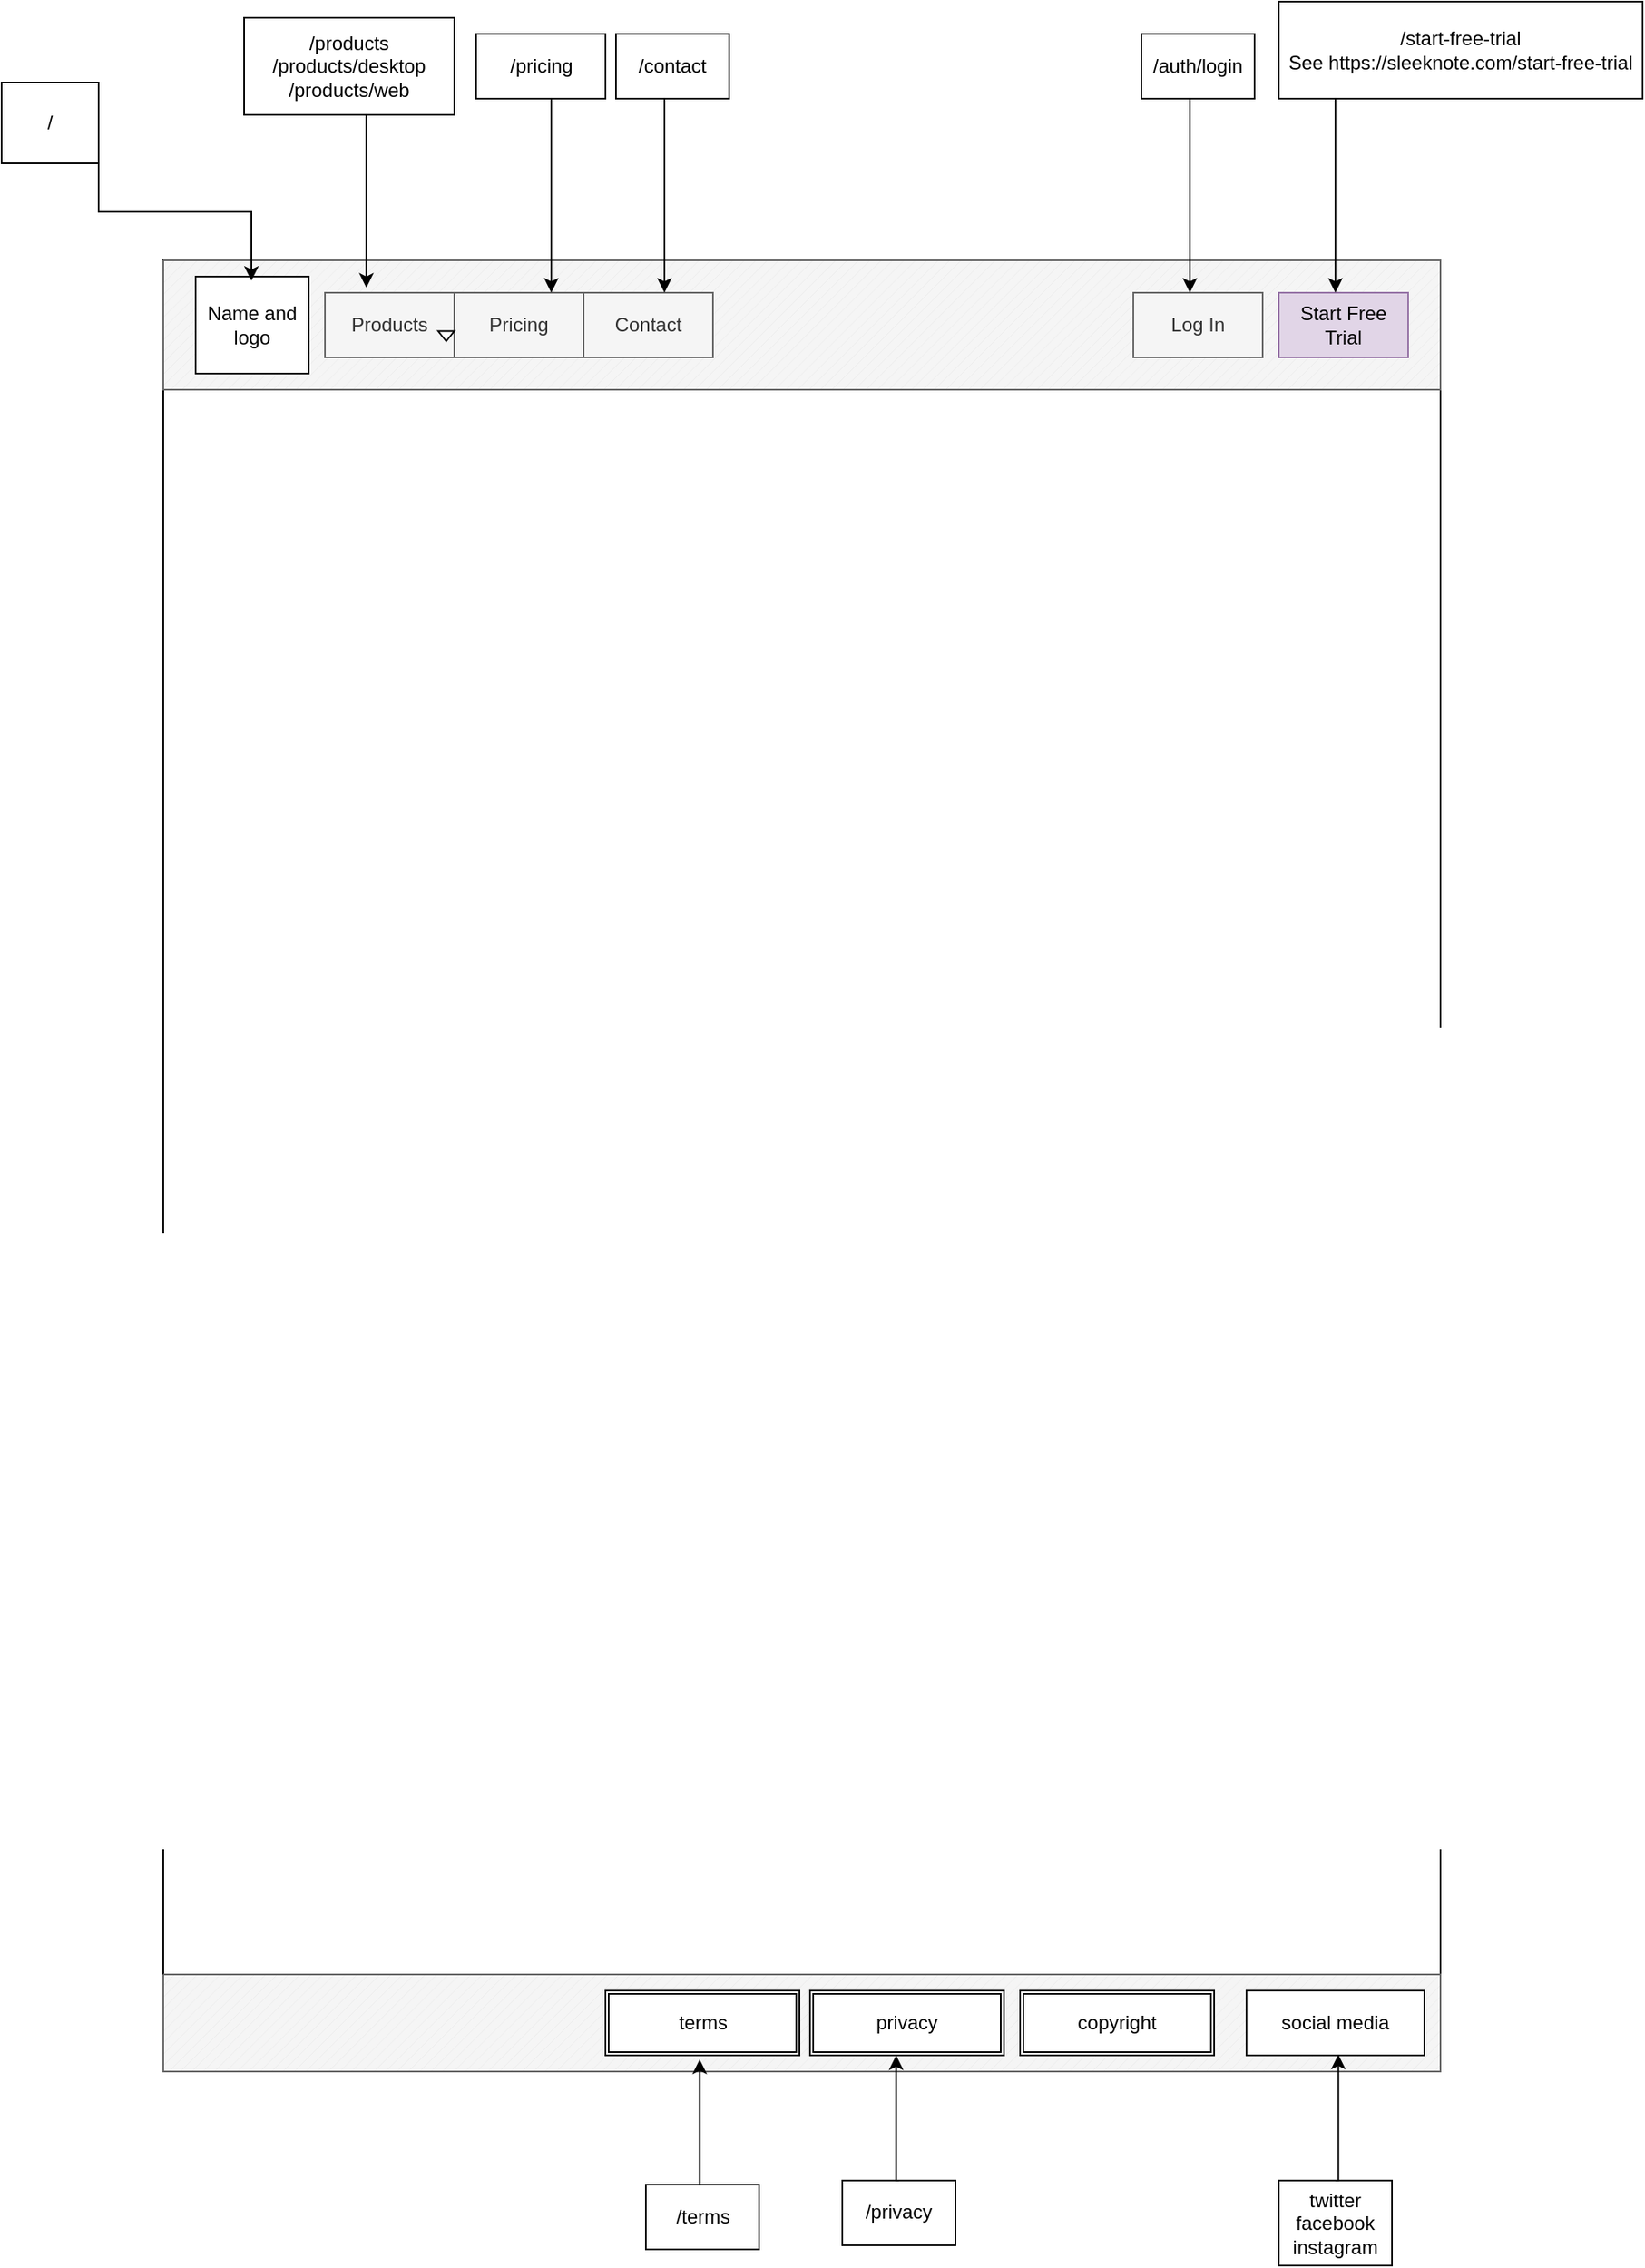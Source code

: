 <mxfile version="15.4.0" type="device" pages="3"><diagram id="dLgFMariwa5zLw1o20gw" name="Home (signed out)"><mxGraphModel dx="9075" dy="5817" grid="1" gridSize="10" guides="1" tooltips="1" connect="1" arrows="1" fold="1" page="1" pageScale="1" pageWidth="827" pageHeight="1169" math="0" shadow="0"><root><mxCell id="0"/><mxCell id="1" parent="0"/><mxCell id="Wx4L-UDBHPI-MRsPZ1q0-1" value="" style="rounded=0;whiteSpace=wrap;html=1;" parent="1" vertex="1"><mxGeometry x="20" y="-470" width="790" height="1120" as="geometry"/></mxCell><mxCell id="Wx4L-UDBHPI-MRsPZ1q0-4" value="" style="verticalLabelPosition=bottom;verticalAlign=top;html=1;shape=mxgraph.basic.patternFillRect;fillStyle=diag;step=5;fillStrokeWidth=0.2;fillStrokeColor=#dddddd;fillColor=#f5f5f5;strokeColor=#666666;fontColor=#333333;" parent="1" vertex="1"><mxGeometry x="20" y="-470" width="790" height="80" as="geometry"/></mxCell><mxCell id="Wx4L-UDBHPI-MRsPZ1q0-5" value="" style="verticalLabelPosition=bottom;verticalAlign=top;html=1;shape=mxgraph.basic.patternFillRect;fillStyle=diag;step=5;fillStrokeWidth=0.2;fillStrokeColor=#dddddd;fillColor=#f5f5f5;strokeColor=#666666;fontColor=#333333;" parent="1" vertex="1"><mxGeometry x="20" y="590" width="790" height="60" as="geometry"/></mxCell><mxCell id="Wx4L-UDBHPI-MRsPZ1q0-6" value="copyright" style="shape=ext;double=1;rounded=0;whiteSpace=wrap;html=1;" parent="1" vertex="1"><mxGeometry x="550" y="600" width="120" height="40" as="geometry"/></mxCell><mxCell id="Wx4L-UDBHPI-MRsPZ1q0-7" value="social media" style="rounded=0;whiteSpace=wrap;html=1;" parent="1" vertex="1"><mxGeometry x="690" y="600" width="110" height="40" as="geometry"/></mxCell><mxCell id="Wx4L-UDBHPI-MRsPZ1q0-8" value="Name and logo" style="rounded=0;whiteSpace=wrap;html=1;" parent="1" vertex="1"><mxGeometry x="40" y="-460" width="70" height="60" as="geometry"/></mxCell><mxCell id="Wx4L-UDBHPI-MRsPZ1q0-9" value="Start Free Trial" style="rounded=0;whiteSpace=wrap;html=1;fillColor=#e1d5e7;strokeColor=#9673a6;" parent="1" vertex="1"><mxGeometry x="710" y="-450" width="80" height="40" as="geometry"/></mxCell><mxCell id="Wx4L-UDBHPI-MRsPZ1q0-10" value="Log In" style="rounded=0;whiteSpace=wrap;html=1;fillColor=#f5f5f5;strokeColor=#666666;fontColor=#333333;" parent="1" vertex="1"><mxGeometry x="620" y="-450" width="80" height="40" as="geometry"/></mxCell><mxCell id="Wx4L-UDBHPI-MRsPZ1q0-11" value="Contact" style="rounded=0;whiteSpace=wrap;html=1;fillColor=#f5f5f5;strokeColor=#666666;fontColor=#333333;" parent="1" vertex="1"><mxGeometry x="280" y="-450" width="80" height="40" as="geometry"/></mxCell><mxCell id="Wx4L-UDBHPI-MRsPZ1q0-12" value="Products" style="rounded=0;whiteSpace=wrap;html=1;fillColor=#f5f5f5;strokeColor=#666666;fontColor=#333333;" parent="1" vertex="1"><mxGeometry x="120" y="-450" width="80" height="40" as="geometry"/></mxCell><mxCell id="Wx4L-UDBHPI-MRsPZ1q0-13" value="Pricing" style="rounded=0;whiteSpace=wrap;html=1;fillColor=#f5f5f5;strokeColor=#666666;fontColor=#333333;" parent="1" vertex="1"><mxGeometry x="200" y="-450" width="80" height="40" as="geometry"/></mxCell><mxCell id="Wx4L-UDBHPI-MRsPZ1q0-17" value="" style="html=1;shadow=0;dashed=0;align=center;verticalAlign=middle;shape=mxgraph.arrows2.arrow;dy=0.67;dx=20;notch=0;rotation=90;" parent="1" vertex="1"><mxGeometry x="191.88" y="-428.12" width="6.25" height="10" as="geometry"/></mxCell><mxCell id="Wx4L-UDBHPI-MRsPZ1q0-19" value="terms" style="shape=ext;double=1;rounded=0;whiteSpace=wrap;html=1;" parent="1" vertex="1"><mxGeometry x="293.5" y="600" width="120" height="40" as="geometry"/></mxCell><mxCell id="Wx4L-UDBHPI-MRsPZ1q0-20" value="privacy" style="shape=ext;double=1;rounded=0;whiteSpace=wrap;html=1;" parent="1" vertex="1"><mxGeometry x="420" y="600" width="120" height="40" as="geometry"/></mxCell><mxCell id="KCg6EmRjeBGLBa3JVD99-5" style="edgeStyle=orthogonalEdgeStyle;rounded=0;orthogonalLoop=1;jettySize=auto;html=1;exitX=1;exitY=1;exitDx=0;exitDy=0;entryX=0.069;entryY=0.157;entryDx=0;entryDy=0;entryPerimeter=0;" parent="1" source="KCg6EmRjeBGLBa3JVD99-3" target="Wx4L-UDBHPI-MRsPZ1q0-4" edge="1"><mxGeometry relative="1" as="geometry"/></mxCell><mxCell id="KCg6EmRjeBGLBa3JVD99-3" value="/" style="rounded=0;whiteSpace=wrap;html=1;" parent="1" vertex="1"><mxGeometry x="-80" y="-580" width="60" height="50" as="geometry"/></mxCell><mxCell id="KCg6EmRjeBGLBa3JVD99-4" value="" style="edgeStyle=segmentEdgeStyle;endArrow=classic;html=1;rounded=0;entryX=0.159;entryY=0.211;entryDx=0;entryDy=0;entryPerimeter=0;" parent="1" target="Wx4L-UDBHPI-MRsPZ1q0-4" edge="1"><mxGeometry width="50" height="50" relative="1" as="geometry"><mxPoint x="160" y="-610" as="sourcePoint"/><mxPoint x="210" y="-660" as="targetPoint"/></mxGeometry></mxCell><mxCell id="KCg6EmRjeBGLBa3JVD99-6" value="/products&lt;br&gt;/products/desktop&lt;br&gt;/products/web" style="rounded=0;whiteSpace=wrap;html=1;" parent="1" vertex="1"><mxGeometry x="70" y="-620" width="130" height="60" as="geometry"/></mxCell><mxCell id="KCg6EmRjeBGLBa3JVD99-7" value="/contact" style="rounded=0;whiteSpace=wrap;html=1;" parent="1" vertex="1"><mxGeometry x="300" y="-610" width="70" height="40" as="geometry"/></mxCell><mxCell id="KCg6EmRjeBGLBa3JVD99-8" value="/pricing" style="rounded=0;whiteSpace=wrap;html=1;" parent="1" vertex="1"><mxGeometry x="213.5" y="-610" width="80" height="40" as="geometry"/></mxCell><mxCell id="KCg6EmRjeBGLBa3JVD99-9" value="" style="edgeStyle=segmentEdgeStyle;endArrow=classic;html=1;rounded=0;" parent="1" edge="1"><mxGeometry width="50" height="50" relative="1" as="geometry"><mxPoint x="274.42" y="-570" as="sourcePoint"/><mxPoint x="260" y="-450" as="targetPoint"/></mxGeometry></mxCell><mxCell id="KCg6EmRjeBGLBa3JVD99-10" value="" style="edgeStyle=segmentEdgeStyle;endArrow=classic;html=1;rounded=0;" parent="1" edge="1"><mxGeometry width="50" height="50" relative="1" as="geometry"><mxPoint x="344.42" y="-570" as="sourcePoint"/><mxPoint x="330.0" y="-450" as="targetPoint"/></mxGeometry></mxCell><mxCell id="KCg6EmRjeBGLBa3JVD99-11" value="/auth/login" style="rounded=0;whiteSpace=wrap;html=1;" parent="1" vertex="1"><mxGeometry x="625" y="-610" width="70" height="40" as="geometry"/></mxCell><mxCell id="KCg6EmRjeBGLBa3JVD99-12" value="" style="edgeStyle=segmentEdgeStyle;endArrow=classic;html=1;rounded=0;" parent="1" edge="1"><mxGeometry width="50" height="50" relative="1" as="geometry"><mxPoint x="669.42" y="-570" as="sourcePoint"/><mxPoint x="655.0" y="-450" as="targetPoint"/></mxGeometry></mxCell><mxCell id="KCg6EmRjeBGLBa3JVD99-13" value="/start-free-trial&lt;br&gt;See&amp;nbsp;https://sleeknote.com/start-free-trial" style="rounded=0;whiteSpace=wrap;html=1;" parent="1" vertex="1"><mxGeometry x="710" y="-630" width="225" height="60" as="geometry"/></mxCell><mxCell id="KCg6EmRjeBGLBa3JVD99-14" value="" style="edgeStyle=segmentEdgeStyle;endArrow=classic;html=1;rounded=0;" parent="1" edge="1"><mxGeometry width="50" height="50" relative="1" as="geometry"><mxPoint x="759.42" y="-570" as="sourcePoint"/><mxPoint x="745.0" y="-450" as="targetPoint"/></mxGeometry></mxCell><mxCell id="wJmZRMjQ0qtdKdgeZeqU-1" value="/terms" style="rounded=0;whiteSpace=wrap;html=1;" parent="1" vertex="1"><mxGeometry x="318.5" y="720" width="70" height="40" as="geometry"/></mxCell><mxCell id="wJmZRMjQ0qtdKdgeZeqU-2" value="" style="edgeStyle=segmentEdgeStyle;endArrow=classic;html=1;rounded=0;entryX=0.42;entryY=0.876;entryDx=0;entryDy=0;entryPerimeter=0;exitX=0.5;exitY=0;exitDx=0;exitDy=0;" parent="1" source="wJmZRMjQ0qtdKdgeZeqU-1" target="Wx4L-UDBHPI-MRsPZ1q0-5" edge="1"><mxGeometry width="50" height="50" relative="1" as="geometry"><mxPoint x="362.92" y="760" as="sourcePoint"/><mxPoint x="348.5" y="880" as="targetPoint"/></mxGeometry></mxCell><mxCell id="wJmZRMjQ0qtdKdgeZeqU-3" value="twitter&lt;br&gt;facebook&lt;br&gt;instagram" style="rounded=0;whiteSpace=wrap;html=1;" parent="1" vertex="1"><mxGeometry x="710" y="717.44" width="70" height="52.56" as="geometry"/></mxCell><mxCell id="wJmZRMjQ0qtdKdgeZeqU-4" value="" style="edgeStyle=segmentEdgeStyle;endArrow=classic;html=1;rounded=0;exitX=0.5;exitY=0;exitDx=0;exitDy=0;entryX=0.92;entryY=0.825;entryDx=0;entryDy=0;entryPerimeter=0;" parent="1" source="wJmZRMjQ0qtdKdgeZeqU-3" target="Wx4L-UDBHPI-MRsPZ1q0-5" edge="1"><mxGeometry width="50" height="50" relative="1" as="geometry"><mxPoint x="372.92" y="770" as="sourcePoint"/><mxPoint x="605" y="660" as="targetPoint"/></mxGeometry></mxCell><mxCell id="wJmZRMjQ0qtdKdgeZeqU-5" value="/privacy" style="rounded=0;whiteSpace=wrap;html=1;" parent="1" vertex="1"><mxGeometry x="440" y="717.44" width="70" height="40" as="geometry"/></mxCell><mxCell id="wJmZRMjQ0qtdKdgeZeqU-6" value="" style="edgeStyle=segmentEdgeStyle;endArrow=classic;html=1;rounded=0;entryX=0.42;entryY=0.876;entryDx=0;entryDy=0;entryPerimeter=0;exitX=0.5;exitY=0;exitDx=0;exitDy=0;" parent="1" source="wJmZRMjQ0qtdKdgeZeqU-5" edge="1"><mxGeometry width="50" height="50" relative="1" as="geometry"><mxPoint x="484.42" y="757.44" as="sourcePoint"/><mxPoint x="473.3" y="640" as="targetPoint"/></mxGeometry></mxCell></root></mxGraphModel></diagram><diagram id="WvrAbFd9st4iNHEBidWA" name="Home (signed in)"><mxGraphModel dx="3437" dy="1937" grid="1" gridSize="10" guides="1" tooltips="1" connect="1" arrows="1" fold="1" page="1" pageScale="1" pageWidth="827" pageHeight="1169" math="0" shadow="0"><root><mxCell id="S4Beda2EO0Pa4fg0RHHK-0"/><mxCell id="S4Beda2EO0Pa4fg0RHHK-1" parent="S4Beda2EO0Pa4fg0RHHK-0"/><mxCell id="j_q7yGHRQnLbzGqN-Mhd-0" value="" style="rounded=0;whiteSpace=wrap;html=1;" parent="S4Beda2EO0Pa4fg0RHHK-1" vertex="1"><mxGeometry x="20" y="20" width="790" height="1120" as="geometry"/></mxCell><mxCell id="j_q7yGHRQnLbzGqN-Mhd-1" value="" style="verticalLabelPosition=bottom;verticalAlign=top;html=1;shape=mxgraph.basic.patternFillRect;fillStyle=diag;step=5;fillStrokeWidth=0.2;fillStrokeColor=#dddddd;fillColor=#f5f5f5;strokeColor=#666666;fontColor=#333333;" parent="S4Beda2EO0Pa4fg0RHHK-1" vertex="1"><mxGeometry x="20" y="20" width="790" height="80" as="geometry"/></mxCell><mxCell id="j_q7yGHRQnLbzGqN-Mhd-3" value="Avatar" style="ellipse;whiteSpace=wrap;html=1;aspect=fixed;" parent="S4Beda2EO0Pa4fg0RHHK-1" vertex="1"><mxGeometry x="730" y="30" width="60" height="60" as="geometry"/></mxCell><mxCell id="x1MfL0k7d65pvsKK4xZ2-0" value="Hamburger" style="rounded=0;whiteSpace=wrap;html=1;" parent="S4Beda2EO0Pa4fg0RHHK-1" vertex="1"><mxGeometry x="30" y="30" width="70" height="60" as="geometry"/></mxCell><mxCell id="AnflMev6qG_McNvZtmub-0" value="" style="whiteSpace=wrap;html=1;aspect=fixed;" parent="S4Beda2EO0Pa4fg0RHHK-1" vertex="1"><mxGeometry x="890" y="120" width="140" height="140" as="geometry"/></mxCell><mxCell id="AnflMev6qG_McNvZtmub-1" value="" style="endArrow=classic;html=1;rounded=0;edgeStyle=orthogonalEdgeStyle;entryX=0.5;entryY=0;entryDx=0;entryDy=0;" parent="S4Beda2EO0Pa4fg0RHHK-1" target="AnflMev6qG_McNvZtmub-0" edge="1"><mxGeometry relative="1" as="geometry"><mxPoint x="790" y="70" as="sourcePoint"/><mxPoint x="890" y="70" as="targetPoint"/></mxGeometry></mxCell><mxCell id="AnflMev6qG_McNvZtmub-2" value="On click" style="edgeLabel;resizable=0;html=1;align=center;verticalAlign=middle;" parent="AnflMev6qG_McNvZtmub-1" connectable="0" vertex="1"><mxGeometry relative="1" as="geometry"/></mxCell><mxCell id="AnflMev6qG_McNvZtmub-4" value="Settings" style="rounded=0;whiteSpace=wrap;html=1;strokeColor=none;" parent="S4Beda2EO0Pa4fg0RHHK-1" vertex="1"><mxGeometry x="895" y="130" width="130" height="30" as="geometry"/></mxCell><mxCell id="AnflMev6qG_McNvZtmub-5" value="About" style="rounded=0;whiteSpace=wrap;html=1;strokeColor=none;perimeterSpacing=0;" parent="S4Beda2EO0Pa4fg0RHHK-1" vertex="1"><mxGeometry x="895" y="170" width="130" height="40" as="geometry"/></mxCell><mxCell id="AnflMev6qG_McNvZtmub-6" value="Logout" style="rounded=0;whiteSpace=wrap;html=1;strokeColor=none;fillColor=default;" parent="S4Beda2EO0Pa4fg0RHHK-1" vertex="1"><mxGeometry x="895" y="210" width="130" height="40" as="geometry"/></mxCell><mxCell id="AnflMev6qG_McNvZtmub-7" value="" style="line;strokeWidth=4;html=1;perimeter=backbonePerimeter;points=[];outlineConnect=0;fillColor=default;" parent="S4Beda2EO0Pa4fg0RHHK-1" vertex="1"><mxGeometry x="890" y="150" width="140" height="20" as="geometry"/></mxCell><mxCell id="AnflMev6qG_McNvZtmub-9" value="Recipya - [app section]" style="rounded=0;whiteSpace=wrap;html=1;strokeColor=default;fillColor=default;" parent="S4Beda2EO0Pa4fg0RHHK-1" vertex="1"><mxGeometry x="110" y="30" width="130" height="60" as="geometry"/></mxCell><mxCell id="AnflMev6qG_McNvZtmub-11" value="Sidebar" style="rounded=0;whiteSpace=wrap;html=1;strokeColor=default;fillColor=default;" parent="S4Beda2EO0Pa4fg0RHHK-1" vertex="1"><mxGeometry x="20" y="100" width="50" height="1040" as="geometry"/></mxCell><mxCell id="jmraECvUNHm-0uHEmPdR-0" value="/settings" style="rounded=0;whiteSpace=wrap;html=1;" parent="S4Beda2EO0Pa4fg0RHHK-1" vertex="1"><mxGeometry x="1100" y="120" width="70" height="40" as="geometry"/></mxCell><mxCell id="jmraECvUNHm-0uHEmPdR-1" value="" style="edgeStyle=segmentEdgeStyle;endArrow=classic;html=1;rounded=0;exitX=0;exitY=0.5;exitDx=0;exitDy=0;" parent="S4Beda2EO0Pa4fg0RHHK-1" source="jmraECvUNHm-0uHEmPdR-0" edge="1"><mxGeometry width="50" height="50" relative="1" as="geometry"><mxPoint x="1144.42" y="160" as="sourcePoint"/><mxPoint x="1031" y="141" as="targetPoint"/><Array as="points"><mxPoint x="1040" y="140"/><mxPoint x="1040" y="141"/><mxPoint x="1031" y="141"/></Array></mxGeometry></mxCell><mxCell id="jmraECvUNHm-0uHEmPdR-2" value="opens about modal&amp;nbsp;" style="rounded=0;whiteSpace=wrap;html=1;" parent="S4Beda2EO0Pa4fg0RHHK-1" vertex="1"><mxGeometry x="1100" y="170" width="70" height="40" as="geometry"/></mxCell><mxCell id="jmraECvUNHm-0uHEmPdR-3" value="" style="edgeStyle=segmentEdgeStyle;endArrow=classic;html=1;rounded=0;exitX=0;exitY=0.5;exitDx=0;exitDy=0;entryX=1;entryY=0.5;entryDx=0;entryDy=0;" parent="S4Beda2EO0Pa4fg0RHHK-1" source="jmraECvUNHm-0uHEmPdR-2" target="AnflMev6qG_McNvZtmub-5" edge="1"><mxGeometry width="50" height="50" relative="1" as="geometry"><mxPoint x="1154.42" y="170" as="sourcePoint"/><mxPoint x="1041" y="151" as="targetPoint"/><Array as="points"><mxPoint x="1040" y="190"/><mxPoint x="1040" y="190"/></Array></mxGeometry></mxCell><mxCell id="jmraECvUNHm-0uHEmPdR-4" value="/auth/logout" style="rounded=0;whiteSpace=wrap;html=1;" parent="S4Beda2EO0Pa4fg0RHHK-1" vertex="1"><mxGeometry x="1100" y="220" width="70" height="40" as="geometry"/></mxCell><mxCell id="jmraECvUNHm-0uHEmPdR-5" value="" style="edgeStyle=segmentEdgeStyle;endArrow=classic;html=1;rounded=0;exitX=0;exitY=0.5;exitDx=0;exitDy=0;" parent="S4Beda2EO0Pa4fg0RHHK-1" source="jmraECvUNHm-0uHEmPdR-4" edge="1"><mxGeometry width="50" height="50" relative="1" as="geometry"><mxPoint x="1144.42" y="260" as="sourcePoint"/><mxPoint x="1031" y="241" as="targetPoint"/><Array as="points"><mxPoint x="1040" y="240"/><mxPoint x="1040" y="241"/><mxPoint x="1031" y="241"/></Array></mxGeometry></mxCell></root></mxGraphModel></diagram><diagram id="GM7zW5RrUbYWEpP6UF92" name="/browse"><mxGraphModel dx="4264" dy="3106" grid="1" gridSize="10" guides="1" tooltips="1" connect="1" arrows="1" fold="1" page="1" pageScale="1" pageWidth="827" pageHeight="1169" math="0" shadow="0"><root><mxCell id="NoCZh8OVuuNbJU6_4WpY-0"/><mxCell id="NoCZh8OVuuNbJU6_4WpY-1" parent="NoCZh8OVuuNbJU6_4WpY-0"/><mxCell id="91CxZ7bhMt38k1b_Xm0h-0" value="" style="rounded=0;whiteSpace=wrap;html=1;" vertex="1" parent="NoCZh8OVuuNbJU6_4WpY-1"><mxGeometry x="-310" y="-620" width="790" height="1120" as="geometry"/></mxCell><mxCell id="91CxZ7bhMt38k1b_Xm0h-1" value="" style="verticalLabelPosition=bottom;verticalAlign=top;html=1;shape=mxgraph.basic.patternFillRect;fillStyle=diag;step=5;fillStrokeWidth=0.2;fillStrokeColor=#dddddd;fillColor=#f5f5f5;strokeColor=#666666;fontColor=#333333;" vertex="1" parent="NoCZh8OVuuNbJU6_4WpY-1"><mxGeometry x="-310" y="-620" width="790" height="80" as="geometry"/></mxCell><mxCell id="91CxZ7bhMt38k1b_Xm0h-2" value="Avatar" style="ellipse;whiteSpace=wrap;html=1;aspect=fixed;" vertex="1" parent="NoCZh8OVuuNbJU6_4WpY-1"><mxGeometry x="400" y="-610" width="60" height="60" as="geometry"/></mxCell><mxCell id="91CxZ7bhMt38k1b_Xm0h-3" value="Hamburger" style="rounded=0;whiteSpace=wrap;html=1;" vertex="1" parent="NoCZh8OVuuNbJU6_4WpY-1"><mxGeometry x="-300" y="-610" width="70" height="60" as="geometry"/></mxCell><mxCell id="91CxZ7bhMt38k1b_Xm0h-4" value="No recipes" style="rounded=0;whiteSpace=wrap;html=1;" vertex="1" parent="NoCZh8OVuuNbJU6_4WpY-1"><mxGeometry x="-90" y="-720" width="430" height="60" as="geometry"/></mxCell><mxCell id="91CxZ7bhMt38k1b_Xm0h-12" value="Recipya - [app section]" style="rounded=0;whiteSpace=wrap;html=1;strokeColor=default;fillColor=default;" vertex="1" parent="NoCZh8OVuuNbJU6_4WpY-1"><mxGeometry x="-220" y="-610" width="130" height="60" as="geometry"/></mxCell><mxCell id="7z3Xa4o2-sANiJnLZHmL-0" value="" style="rounded=0;whiteSpace=wrap;html=1;" vertex="1" parent="NoCZh8OVuuNbJU6_4WpY-1"><mxGeometry x="530" y="-630" width="790" height="1120" as="geometry"/></mxCell><mxCell id="7z3Xa4o2-sANiJnLZHmL-1" value="" style="verticalLabelPosition=bottom;verticalAlign=top;html=1;shape=mxgraph.basic.patternFillRect;fillStyle=diag;step=5;fillStrokeWidth=0.2;fillStrokeColor=#dddddd;fillColor=#f5f5f5;strokeColor=#666666;fontColor=#333333;" vertex="1" parent="NoCZh8OVuuNbJU6_4WpY-1"><mxGeometry x="530" y="-630" width="790" height="80" as="geometry"/></mxCell><mxCell id="7z3Xa4o2-sANiJnLZHmL-2" value="Avatar" style="ellipse;whiteSpace=wrap;html=1;aspect=fixed;" vertex="1" parent="NoCZh8OVuuNbJU6_4WpY-1"><mxGeometry x="1240" y="-620" width="60" height="60" as="geometry"/></mxCell><mxCell id="7z3Xa4o2-sANiJnLZHmL-3" value="Hamburger" style="rounded=0;whiteSpace=wrap;html=1;" vertex="1" parent="NoCZh8OVuuNbJU6_4WpY-1"><mxGeometry x="540" y="-620" width="70" height="60" as="geometry"/></mxCell><mxCell id="7z3Xa4o2-sANiJnLZHmL-4" value="Recipes" style="rounded=0;whiteSpace=wrap;html=1;" vertex="1" parent="NoCZh8OVuuNbJU6_4WpY-1"><mxGeometry x="750" y="-730" width="430" height="60" as="geometry"/></mxCell><mxCell id="7z3Xa4o2-sANiJnLZHmL-5" value="Recipya - [app section]" style="rounded=0;whiteSpace=wrap;html=1;strokeColor=default;fillColor=default;" vertex="1" parent="NoCZh8OVuuNbJU6_4WpY-1"><mxGeometry x="620" y="-620" width="130" height="60" as="geometry"/></mxCell></root></mxGraphModel></diagram></mxfile>
